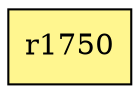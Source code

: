 digraph G {
rankdir=BT;ranksep="2.0";
"r1750" [shape=record,fillcolor=khaki1,style=filled,label="{r1750}"];
}